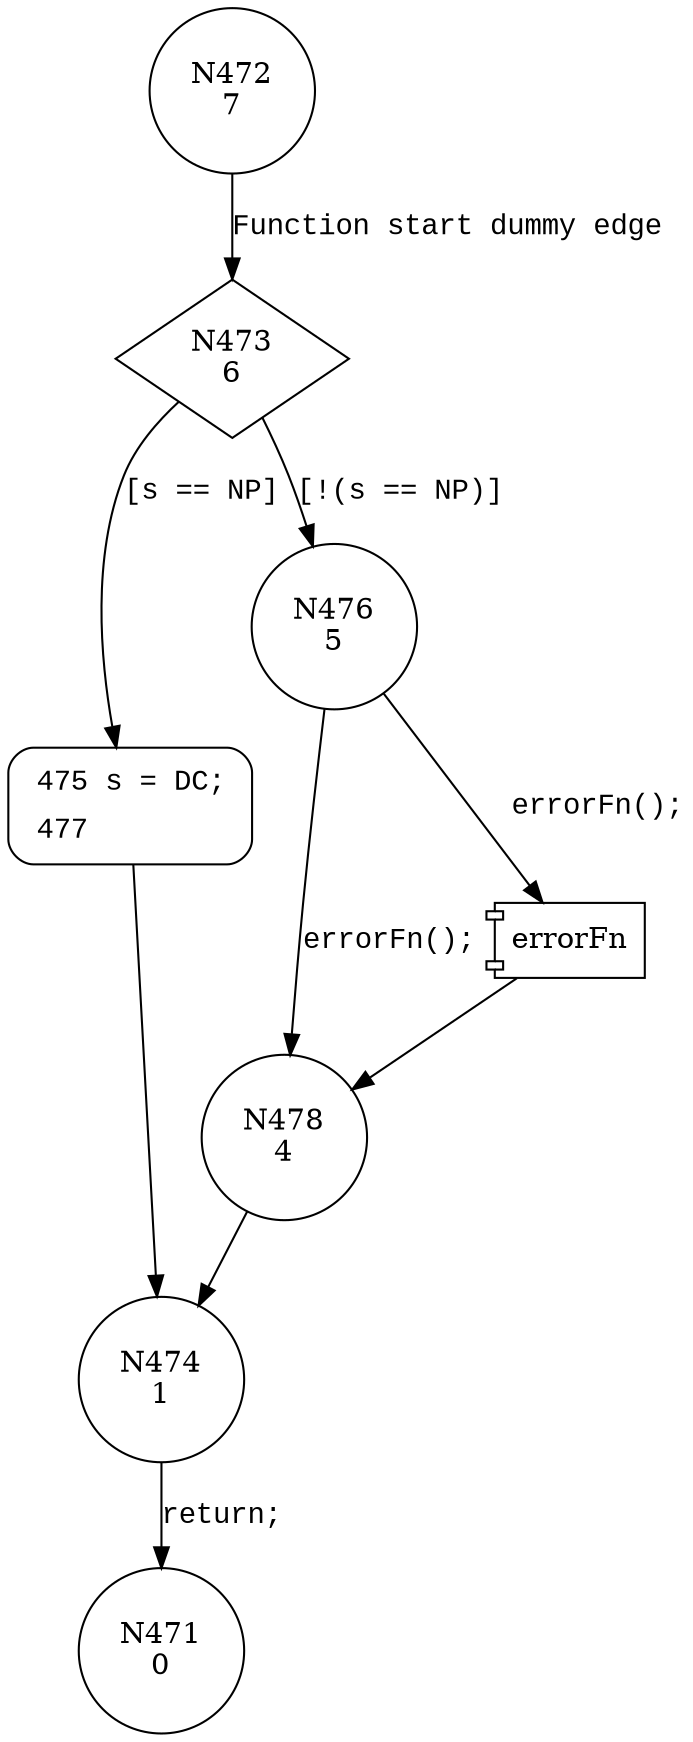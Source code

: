 digraph IofCompleteRequest {
472 [shape="circle" label="N472\n7"]
473 [shape="diamond" label="N473\n6"]
475 [shape="circle" label="N475\n3"]
476 [shape="circle" label="N476\n5"]
478 [shape="circle" label="N478\n4"]
474 [shape="circle" label="N474\n1"]
471 [shape="circle" label="N471\n0"]
475 [style="filled,bold" penwidth="1" fillcolor="white" fontname="Courier New" shape="Mrecord" label=<<table border="0" cellborder="0" cellpadding="3" bgcolor="white"><tr><td align="right">475</td><td align="left">s = DC;</td></tr><tr><td align="right">477</td><td align="left"></td></tr></table>>]
475 -> 474[label=""]
472 -> 473 [label="Function start dummy edge" fontname="Courier New"]
473 -> 475 [label="[s == NP]" fontname="Courier New"]
473 -> 476 [label="[!(s == NP)]" fontname="Courier New"]
100023 [shape="component" label="errorFn"]
476 -> 100023 [label="errorFn();" fontname="Courier New"]
100023 -> 478 [label="" fontname="Courier New"]
476 -> 478 [label="errorFn();" fontname="Courier New"]
478 -> 474 [label="" fontname="Courier New"]
474 -> 471 [label="return;" fontname="Courier New"]
}